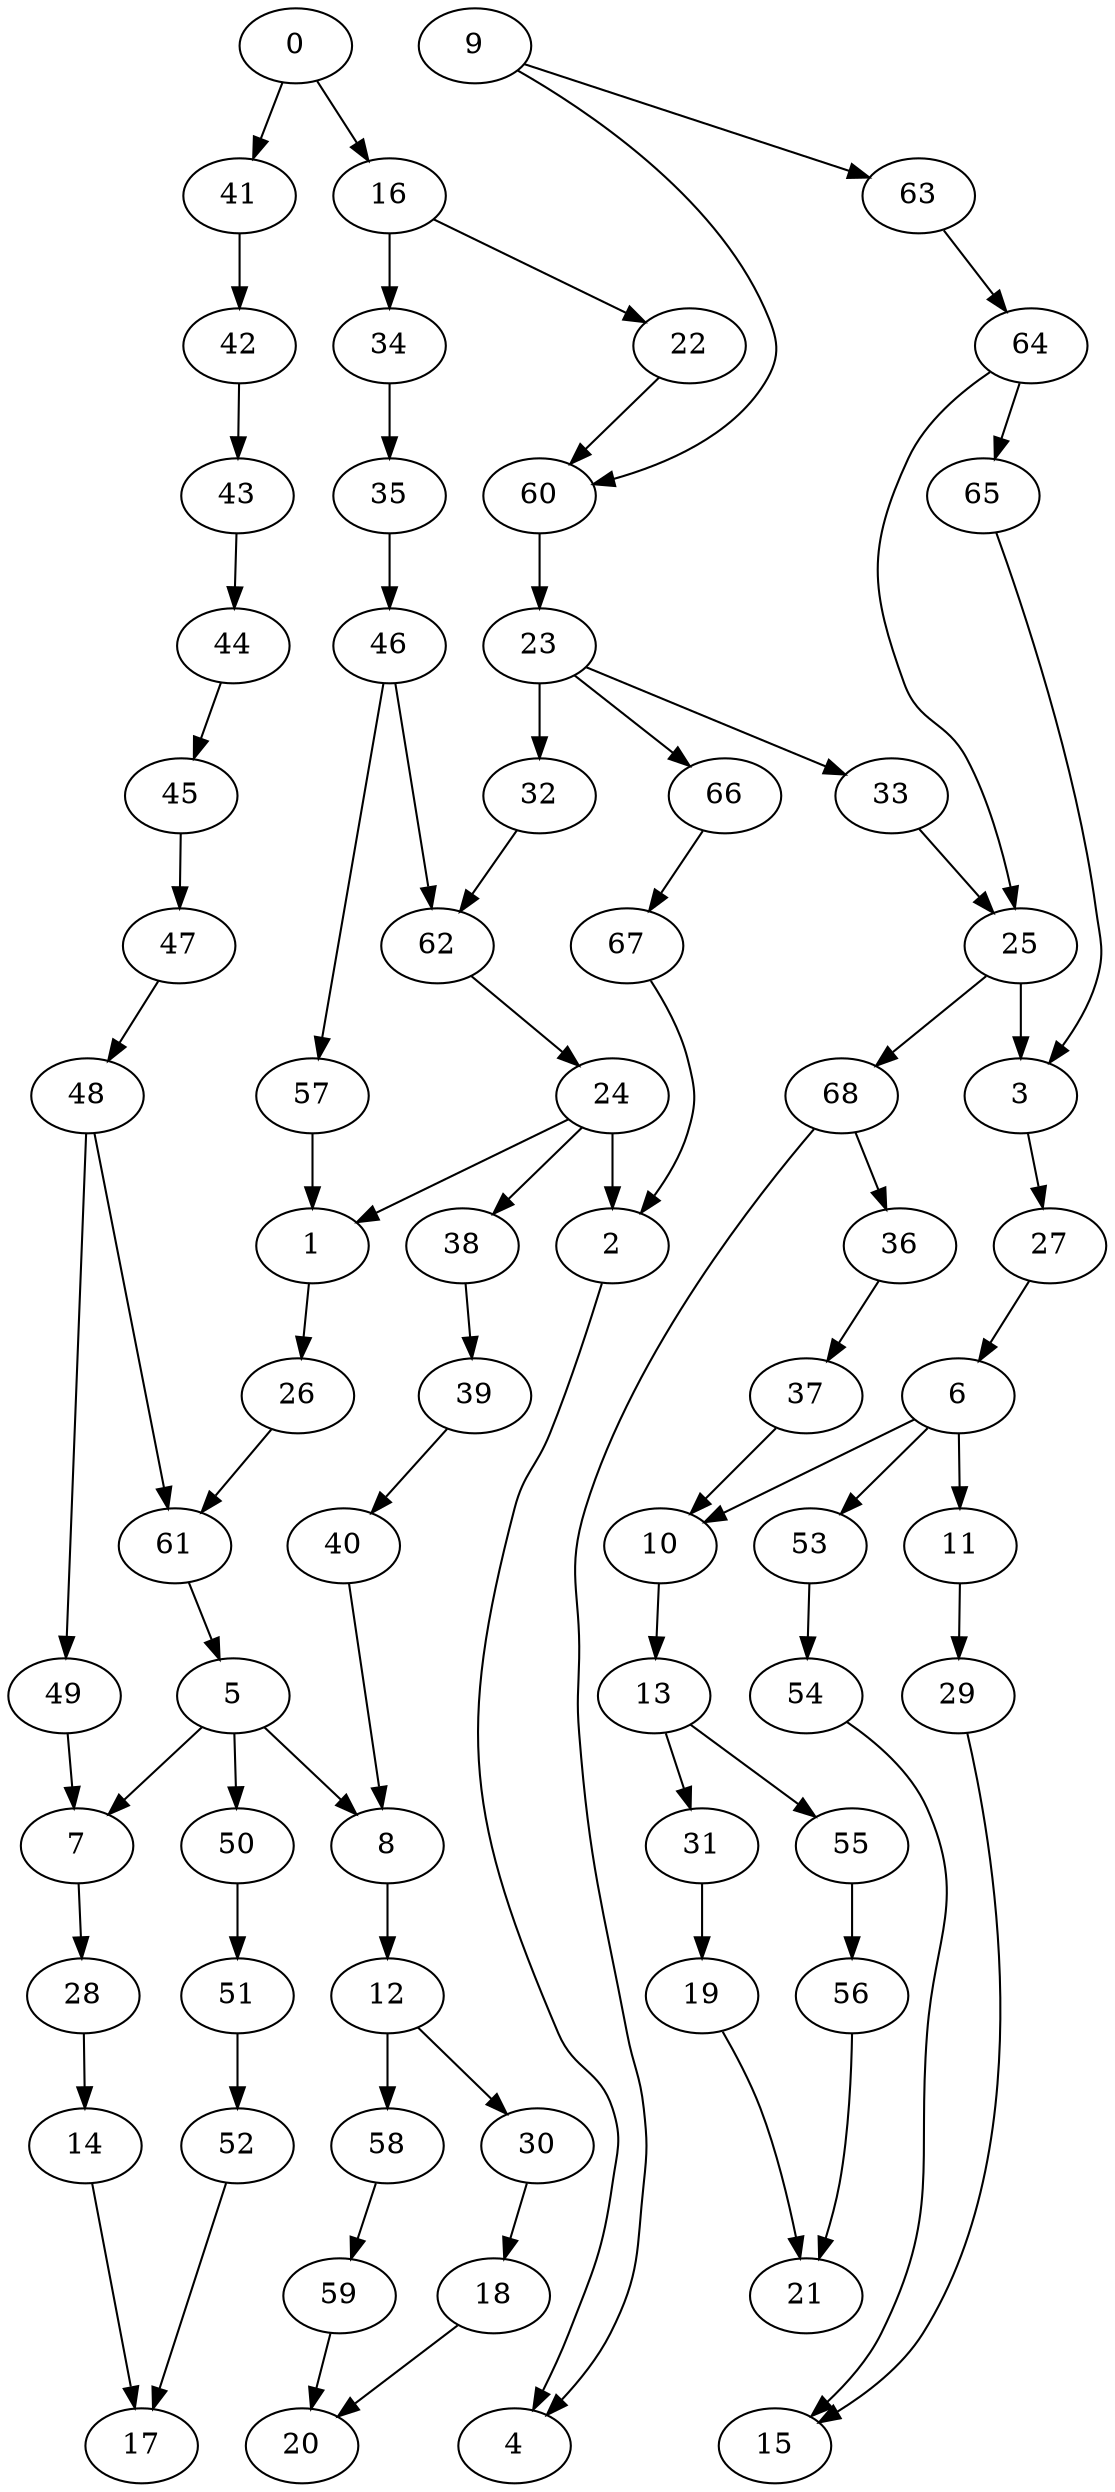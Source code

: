 digraph g {
0;
1;
2;
3;
4;
5;
6;
7;
8;
9;
10;
11;
12;
13;
14;
15;
16;
17;
18;
19;
20;
21;
22;
23;
24;
25;
26;
27;
28;
29;
30;
31;
32;
33;
34;
35;
36;
37;
38;
39;
40;
41;
42;
43;
44;
45;
46;
47;
48;
49;
50;
51;
52;
53;
54;
55;
56;
57;
58;
59;
60;
61;
62;
63;
64;
65;
66;
67;
68;
0 -> 16 [weight=0];
0 -> 41 [weight=0];
1 -> 26 [weight=0];
2 -> 4 [weight=0];
3 -> 27 [weight=0];
5 -> 7 [weight=0];
5 -> 8 [weight=0];
5 -> 50 [weight=0];
6 -> 10 [weight=0];
6 -> 11 [weight=0];
6 -> 53 [weight=0];
7 -> 28 [weight=0];
8 -> 12 [weight=0];
9 -> 60 [weight=0];
9 -> 63 [weight=0];
10 -> 13 [weight=0];
11 -> 29 [weight=0];
12 -> 30 [weight=0];
12 -> 58 [weight=0];
13 -> 31 [weight=0];
13 -> 55 [weight=0];
14 -> 17 [weight=0];
16 -> 22 [weight=0];
16 -> 34 [weight=0];
18 -> 20 [weight=0];
19 -> 21 [weight=0];
22 -> 60 [weight=0];
23 -> 32 [weight=1];
23 -> 33 [weight=0];
23 -> 66 [weight=0];
24 -> 1 [weight=0];
24 -> 2 [weight=1];
24 -> 38 [weight=0];
25 -> 3 [weight=1];
25 -> 68 [weight=0];
26 -> 61 [weight=0];
27 -> 6 [weight=0];
28 -> 14 [weight=0];
29 -> 15 [weight=0];
30 -> 18 [weight=0];
31 -> 19 [weight=0];
32 -> 62 [weight=0];
33 -> 25 [weight=0];
34 -> 35 [weight=0];
35 -> 46 [weight=0];
36 -> 37 [weight=0];
37 -> 10 [weight=0];
38 -> 39 [weight=0];
39 -> 40 [weight=0];
40 -> 8 [weight=0];
41 -> 42 [weight=0];
42 -> 43 [weight=0];
43 -> 44 [weight=0];
44 -> 45 [weight=0];
45 -> 47 [weight=0];
46 -> 62 [weight=0];
46 -> 57 [weight=0];
47 -> 48 [weight=0];
48 -> 61 [weight=0];
48 -> 49 [weight=0];
49 -> 7 [weight=0];
50 -> 51 [weight=0];
51 -> 52 [weight=0];
52 -> 17 [weight=0];
53 -> 54 [weight=0];
54 -> 15 [weight=0];
55 -> 56 [weight=0];
56 -> 21 [weight=0];
57 -> 1 [weight=1];
58 -> 59 [weight=0];
59 -> 20 [weight=0];
60 -> 23 [weight=1];
61 -> 5 [weight=0];
62 -> 24 [weight=0];
63 -> 64 [weight=0];
64 -> 25 [weight=0];
64 -> 65 [weight=0];
65 -> 3 [weight=0];
66 -> 67 [weight=0];
67 -> 2 [weight=0];
68 -> 4 [weight=0];
68 -> 36 [weight=0];
}
